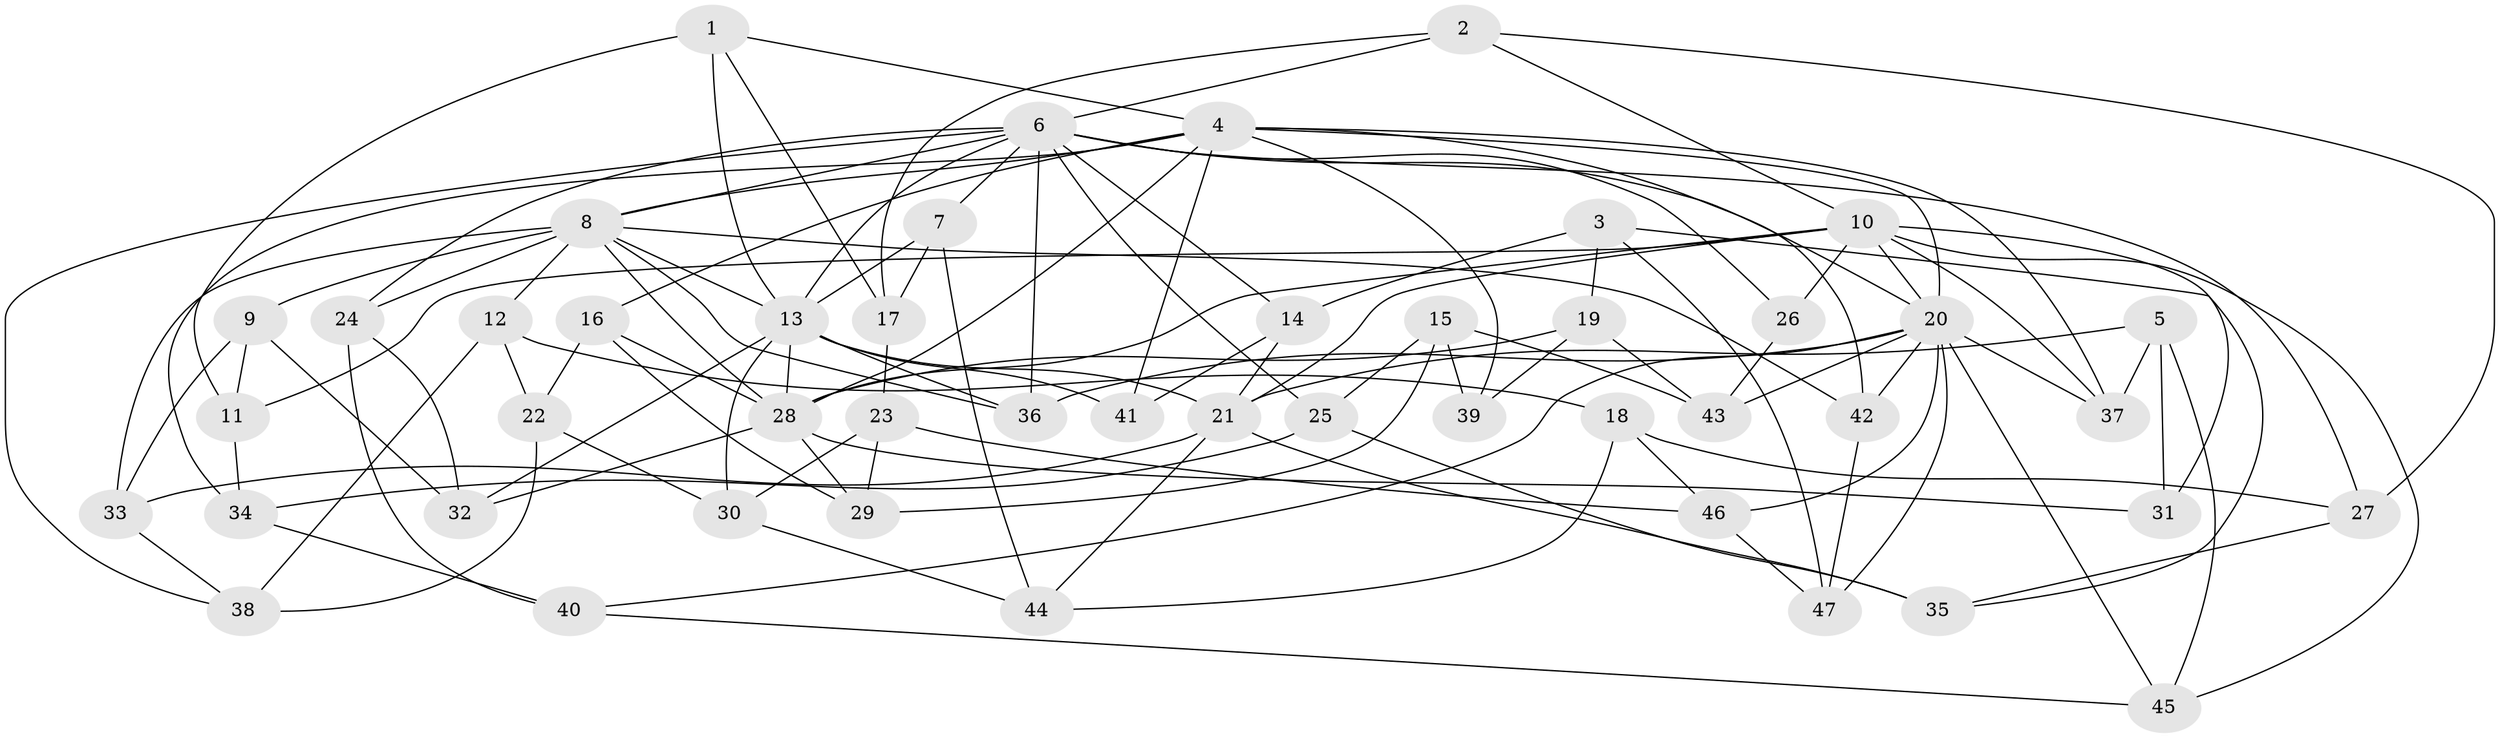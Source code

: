 // original degree distribution, {4: 1.0}
// Generated by graph-tools (version 1.1) at 2025/54/03/04/25 22:54:00]
// undirected, 47 vertices, 115 edges
graph export_dot {
  node [color=gray90,style=filled];
  1;
  2;
  3;
  4;
  5;
  6;
  7;
  8;
  9;
  10;
  11;
  12;
  13;
  14;
  15;
  16;
  17;
  18;
  19;
  20;
  21;
  22;
  23;
  24;
  25;
  26;
  27;
  28;
  29;
  30;
  31;
  32;
  33;
  34;
  35;
  36;
  37;
  38;
  39;
  40;
  41;
  42;
  43;
  44;
  45;
  46;
  47;
  1 -- 4 [weight=1.0];
  1 -- 11 [weight=1.0];
  1 -- 13 [weight=1.0];
  1 -- 17 [weight=1.0];
  2 -- 6 [weight=1.0];
  2 -- 10 [weight=1.0];
  2 -- 17 [weight=1.0];
  2 -- 27 [weight=1.0];
  3 -- 14 [weight=1.0];
  3 -- 19 [weight=1.0];
  3 -- 35 [weight=1.0];
  3 -- 47 [weight=1.0];
  4 -- 8 [weight=1.0];
  4 -- 16 [weight=1.0];
  4 -- 20 [weight=1.0];
  4 -- 28 [weight=1.0];
  4 -- 34 [weight=1.0];
  4 -- 37 [weight=1.0];
  4 -- 39 [weight=2.0];
  4 -- 41 [weight=2.0];
  4 -- 42 [weight=1.0];
  5 -- 21 [weight=1.0];
  5 -- 31 [weight=1.0];
  5 -- 37 [weight=1.0];
  5 -- 45 [weight=1.0];
  6 -- 7 [weight=1.0];
  6 -- 8 [weight=1.0];
  6 -- 13 [weight=1.0];
  6 -- 14 [weight=1.0];
  6 -- 20 [weight=1.0];
  6 -- 24 [weight=1.0];
  6 -- 25 [weight=1.0];
  6 -- 26 [weight=1.0];
  6 -- 27 [weight=1.0];
  6 -- 36 [weight=1.0];
  6 -- 38 [weight=1.0];
  7 -- 13 [weight=1.0];
  7 -- 17 [weight=1.0];
  7 -- 44 [weight=1.0];
  8 -- 9 [weight=1.0];
  8 -- 12 [weight=1.0];
  8 -- 13 [weight=1.0];
  8 -- 24 [weight=1.0];
  8 -- 28 [weight=1.0];
  8 -- 33 [weight=1.0];
  8 -- 36 [weight=1.0];
  8 -- 42 [weight=1.0];
  9 -- 11 [weight=1.0];
  9 -- 32 [weight=1.0];
  9 -- 33 [weight=1.0];
  10 -- 11 [weight=1.0];
  10 -- 20 [weight=1.0];
  10 -- 21 [weight=2.0];
  10 -- 26 [weight=2.0];
  10 -- 28 [weight=1.0];
  10 -- 31 [weight=2.0];
  10 -- 37 [weight=1.0];
  10 -- 45 [weight=1.0];
  11 -- 34 [weight=1.0];
  12 -- 18 [weight=1.0];
  12 -- 22 [weight=1.0];
  12 -- 38 [weight=1.0];
  13 -- 21 [weight=1.0];
  13 -- 28 [weight=2.0];
  13 -- 30 [weight=1.0];
  13 -- 32 [weight=1.0];
  13 -- 36 [weight=2.0];
  13 -- 41 [weight=1.0];
  14 -- 21 [weight=1.0];
  14 -- 41 [weight=1.0];
  15 -- 25 [weight=1.0];
  15 -- 29 [weight=1.0];
  15 -- 39 [weight=1.0];
  15 -- 43 [weight=1.0];
  16 -- 22 [weight=1.0];
  16 -- 28 [weight=1.0];
  16 -- 29 [weight=1.0];
  17 -- 23 [weight=1.0];
  18 -- 27 [weight=1.0];
  18 -- 44 [weight=1.0];
  18 -- 46 [weight=1.0];
  19 -- 28 [weight=1.0];
  19 -- 39 [weight=1.0];
  19 -- 43 [weight=1.0];
  20 -- 36 [weight=2.0];
  20 -- 37 [weight=1.0];
  20 -- 40 [weight=1.0];
  20 -- 42 [weight=1.0];
  20 -- 43 [weight=1.0];
  20 -- 45 [weight=1.0];
  20 -- 46 [weight=1.0];
  20 -- 47 [weight=1.0];
  21 -- 33 [weight=1.0];
  21 -- 35 [weight=1.0];
  21 -- 44 [weight=1.0];
  22 -- 30 [weight=1.0];
  22 -- 38 [weight=1.0];
  23 -- 29 [weight=1.0];
  23 -- 30 [weight=1.0];
  23 -- 46 [weight=1.0];
  24 -- 32 [weight=1.0];
  24 -- 40 [weight=1.0];
  25 -- 34 [weight=1.0];
  25 -- 35 [weight=1.0];
  26 -- 43 [weight=1.0];
  27 -- 35 [weight=1.0];
  28 -- 29 [weight=1.0];
  28 -- 31 [weight=1.0];
  28 -- 32 [weight=1.0];
  30 -- 44 [weight=1.0];
  33 -- 38 [weight=1.0];
  34 -- 40 [weight=1.0];
  40 -- 45 [weight=1.0];
  42 -- 47 [weight=1.0];
  46 -- 47 [weight=1.0];
}
